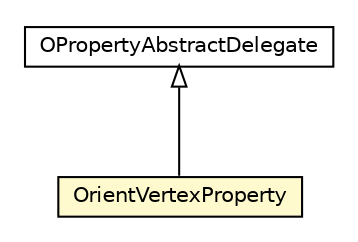 #!/usr/local/bin/dot
#
# Class diagram 
# Generated by UMLGraph version R5_6-24-gf6e263 (http://www.umlgraph.org/)
#

digraph G {
	edge [fontname="Helvetica",fontsize=10,labelfontname="Helvetica",labelfontsize=10];
	node [fontname="Helvetica",fontsize=10,shape=plaintext];
	nodesep=0.25;
	ranksep=0.5;
	// com.orientechnologies.orient.core.metadata.schema.OPropertyAbstractDelegate
	c7777895 [label=<<table title="com.orientechnologies.orient.core.metadata.schema.OPropertyAbstractDelegate" border="0" cellborder="1" cellspacing="0" cellpadding="2" port="p" href="../../../../orientechnologies/orient/core/metadata/schema/OPropertyAbstractDelegate.html">
		<tr><td><table border="0" cellspacing="0" cellpadding="1">
<tr><td align="center" balign="center"> OPropertyAbstractDelegate </td></tr>
		</table></td></tr>
		</table>>, URL="../../../../orientechnologies/orient/core/metadata/schema/OPropertyAbstractDelegate.html", fontname="Helvetica", fontcolor="black", fontsize=10.0];
	// com.tinkerpop.blueprints.impls.orient.OrientVertexType.OrientVertexProperty
	c7779796 [label=<<table title="com.tinkerpop.blueprints.impls.orient.OrientVertexType.OrientVertexProperty" border="0" cellborder="1" cellspacing="0" cellpadding="2" port="p" bgcolor="lemonChiffon" href="./OrientVertexType.OrientVertexProperty.html">
		<tr><td><table border="0" cellspacing="0" cellpadding="1">
<tr><td align="center" balign="center"> OrientVertexProperty </td></tr>
		</table></td></tr>
		</table>>, URL="./OrientVertexType.OrientVertexProperty.html", fontname="Helvetica", fontcolor="black", fontsize=10.0];
	//com.tinkerpop.blueprints.impls.orient.OrientVertexType.OrientVertexProperty extends com.orientechnologies.orient.core.metadata.schema.OPropertyAbstractDelegate
	c7777895:p -> c7779796:p [dir=back,arrowtail=empty];
}

